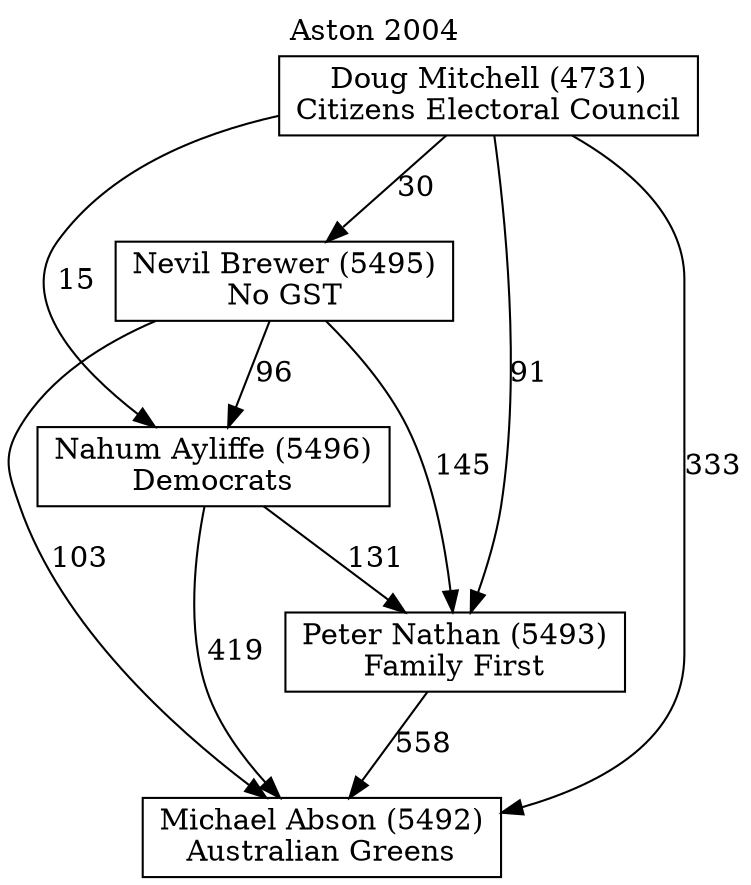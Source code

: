 // House preference flow
digraph "Michael Abson (5492)_Aston_2004" {
	graph [label="Aston 2004" labelloc=t mclimit=10]
	node [shape=box]
	"Michael Abson (5492)" [label="Michael Abson (5492)
Australian Greens"]
	"Peter Nathan (5493)" [label="Peter Nathan (5493)
Family First"]
	"Nahum Ayliffe (5496)" [label="Nahum Ayliffe (5496)
Democrats"]
	"Nevil Brewer (5495)" [label="Nevil Brewer (5495)
No GST"]
	"Doug Mitchell (4731)" [label="Doug Mitchell (4731)
Citizens Electoral Council"]
	"Michael Abson (5492)" [label="Michael Abson (5492)
Australian Greens"]
	"Nahum Ayliffe (5496)" [label="Nahum Ayliffe (5496)
Democrats"]
	"Nevil Brewer (5495)" [label="Nevil Brewer (5495)
No GST"]
	"Doug Mitchell (4731)" [label="Doug Mitchell (4731)
Citizens Electoral Council"]
	"Michael Abson (5492)" [label="Michael Abson (5492)
Australian Greens"]
	"Nevil Brewer (5495)" [label="Nevil Brewer (5495)
No GST"]
	"Doug Mitchell (4731)" [label="Doug Mitchell (4731)
Citizens Electoral Council"]
	"Michael Abson (5492)" [label="Michael Abson (5492)
Australian Greens"]
	"Doug Mitchell (4731)" [label="Doug Mitchell (4731)
Citizens Electoral Council"]
	"Doug Mitchell (4731)" [label="Doug Mitchell (4731)
Citizens Electoral Council"]
	"Nevil Brewer (5495)" [label="Nevil Brewer (5495)
No GST"]
	"Doug Mitchell (4731)" [label="Doug Mitchell (4731)
Citizens Electoral Council"]
	"Doug Mitchell (4731)" [label="Doug Mitchell (4731)
Citizens Electoral Council"]
	"Nahum Ayliffe (5496)" [label="Nahum Ayliffe (5496)
Democrats"]
	"Nevil Brewer (5495)" [label="Nevil Brewer (5495)
No GST"]
	"Doug Mitchell (4731)" [label="Doug Mitchell (4731)
Citizens Electoral Council"]
	"Nahum Ayliffe (5496)" [label="Nahum Ayliffe (5496)
Democrats"]
	"Doug Mitchell (4731)" [label="Doug Mitchell (4731)
Citizens Electoral Council"]
	"Doug Mitchell (4731)" [label="Doug Mitchell (4731)
Citizens Electoral Council"]
	"Nevil Brewer (5495)" [label="Nevil Brewer (5495)
No GST"]
	"Doug Mitchell (4731)" [label="Doug Mitchell (4731)
Citizens Electoral Council"]
	"Doug Mitchell (4731)" [label="Doug Mitchell (4731)
Citizens Electoral Council"]
	"Peter Nathan (5493)" [label="Peter Nathan (5493)
Family First"]
	"Nahum Ayliffe (5496)" [label="Nahum Ayliffe (5496)
Democrats"]
	"Nevil Brewer (5495)" [label="Nevil Brewer (5495)
No GST"]
	"Doug Mitchell (4731)" [label="Doug Mitchell (4731)
Citizens Electoral Council"]
	"Peter Nathan (5493)" [label="Peter Nathan (5493)
Family First"]
	"Nevil Brewer (5495)" [label="Nevil Brewer (5495)
No GST"]
	"Doug Mitchell (4731)" [label="Doug Mitchell (4731)
Citizens Electoral Council"]
	"Peter Nathan (5493)" [label="Peter Nathan (5493)
Family First"]
	"Doug Mitchell (4731)" [label="Doug Mitchell (4731)
Citizens Electoral Council"]
	"Doug Mitchell (4731)" [label="Doug Mitchell (4731)
Citizens Electoral Council"]
	"Nevil Brewer (5495)" [label="Nevil Brewer (5495)
No GST"]
	"Doug Mitchell (4731)" [label="Doug Mitchell (4731)
Citizens Electoral Council"]
	"Doug Mitchell (4731)" [label="Doug Mitchell (4731)
Citizens Electoral Council"]
	"Nahum Ayliffe (5496)" [label="Nahum Ayliffe (5496)
Democrats"]
	"Nevil Brewer (5495)" [label="Nevil Brewer (5495)
No GST"]
	"Doug Mitchell (4731)" [label="Doug Mitchell (4731)
Citizens Electoral Council"]
	"Nahum Ayliffe (5496)" [label="Nahum Ayliffe (5496)
Democrats"]
	"Doug Mitchell (4731)" [label="Doug Mitchell (4731)
Citizens Electoral Council"]
	"Doug Mitchell (4731)" [label="Doug Mitchell (4731)
Citizens Electoral Council"]
	"Nevil Brewer (5495)" [label="Nevil Brewer (5495)
No GST"]
	"Doug Mitchell (4731)" [label="Doug Mitchell (4731)
Citizens Electoral Council"]
	"Doug Mitchell (4731)" [label="Doug Mitchell (4731)
Citizens Electoral Council"]
	"Peter Nathan (5493)" -> "Michael Abson (5492)" [label=558]
	"Nahum Ayliffe (5496)" -> "Peter Nathan (5493)" [label=131]
	"Nevil Brewer (5495)" -> "Nahum Ayliffe (5496)" [label=96]
	"Doug Mitchell (4731)" -> "Nevil Brewer (5495)" [label=30]
	"Nahum Ayliffe (5496)" -> "Michael Abson (5492)" [label=419]
	"Nevil Brewer (5495)" -> "Michael Abson (5492)" [label=103]
	"Doug Mitchell (4731)" -> "Michael Abson (5492)" [label=333]
	"Doug Mitchell (4731)" -> "Nahum Ayliffe (5496)" [label=15]
	"Nevil Brewer (5495)" -> "Peter Nathan (5493)" [label=145]
	"Doug Mitchell (4731)" -> "Peter Nathan (5493)" [label=91]
}
